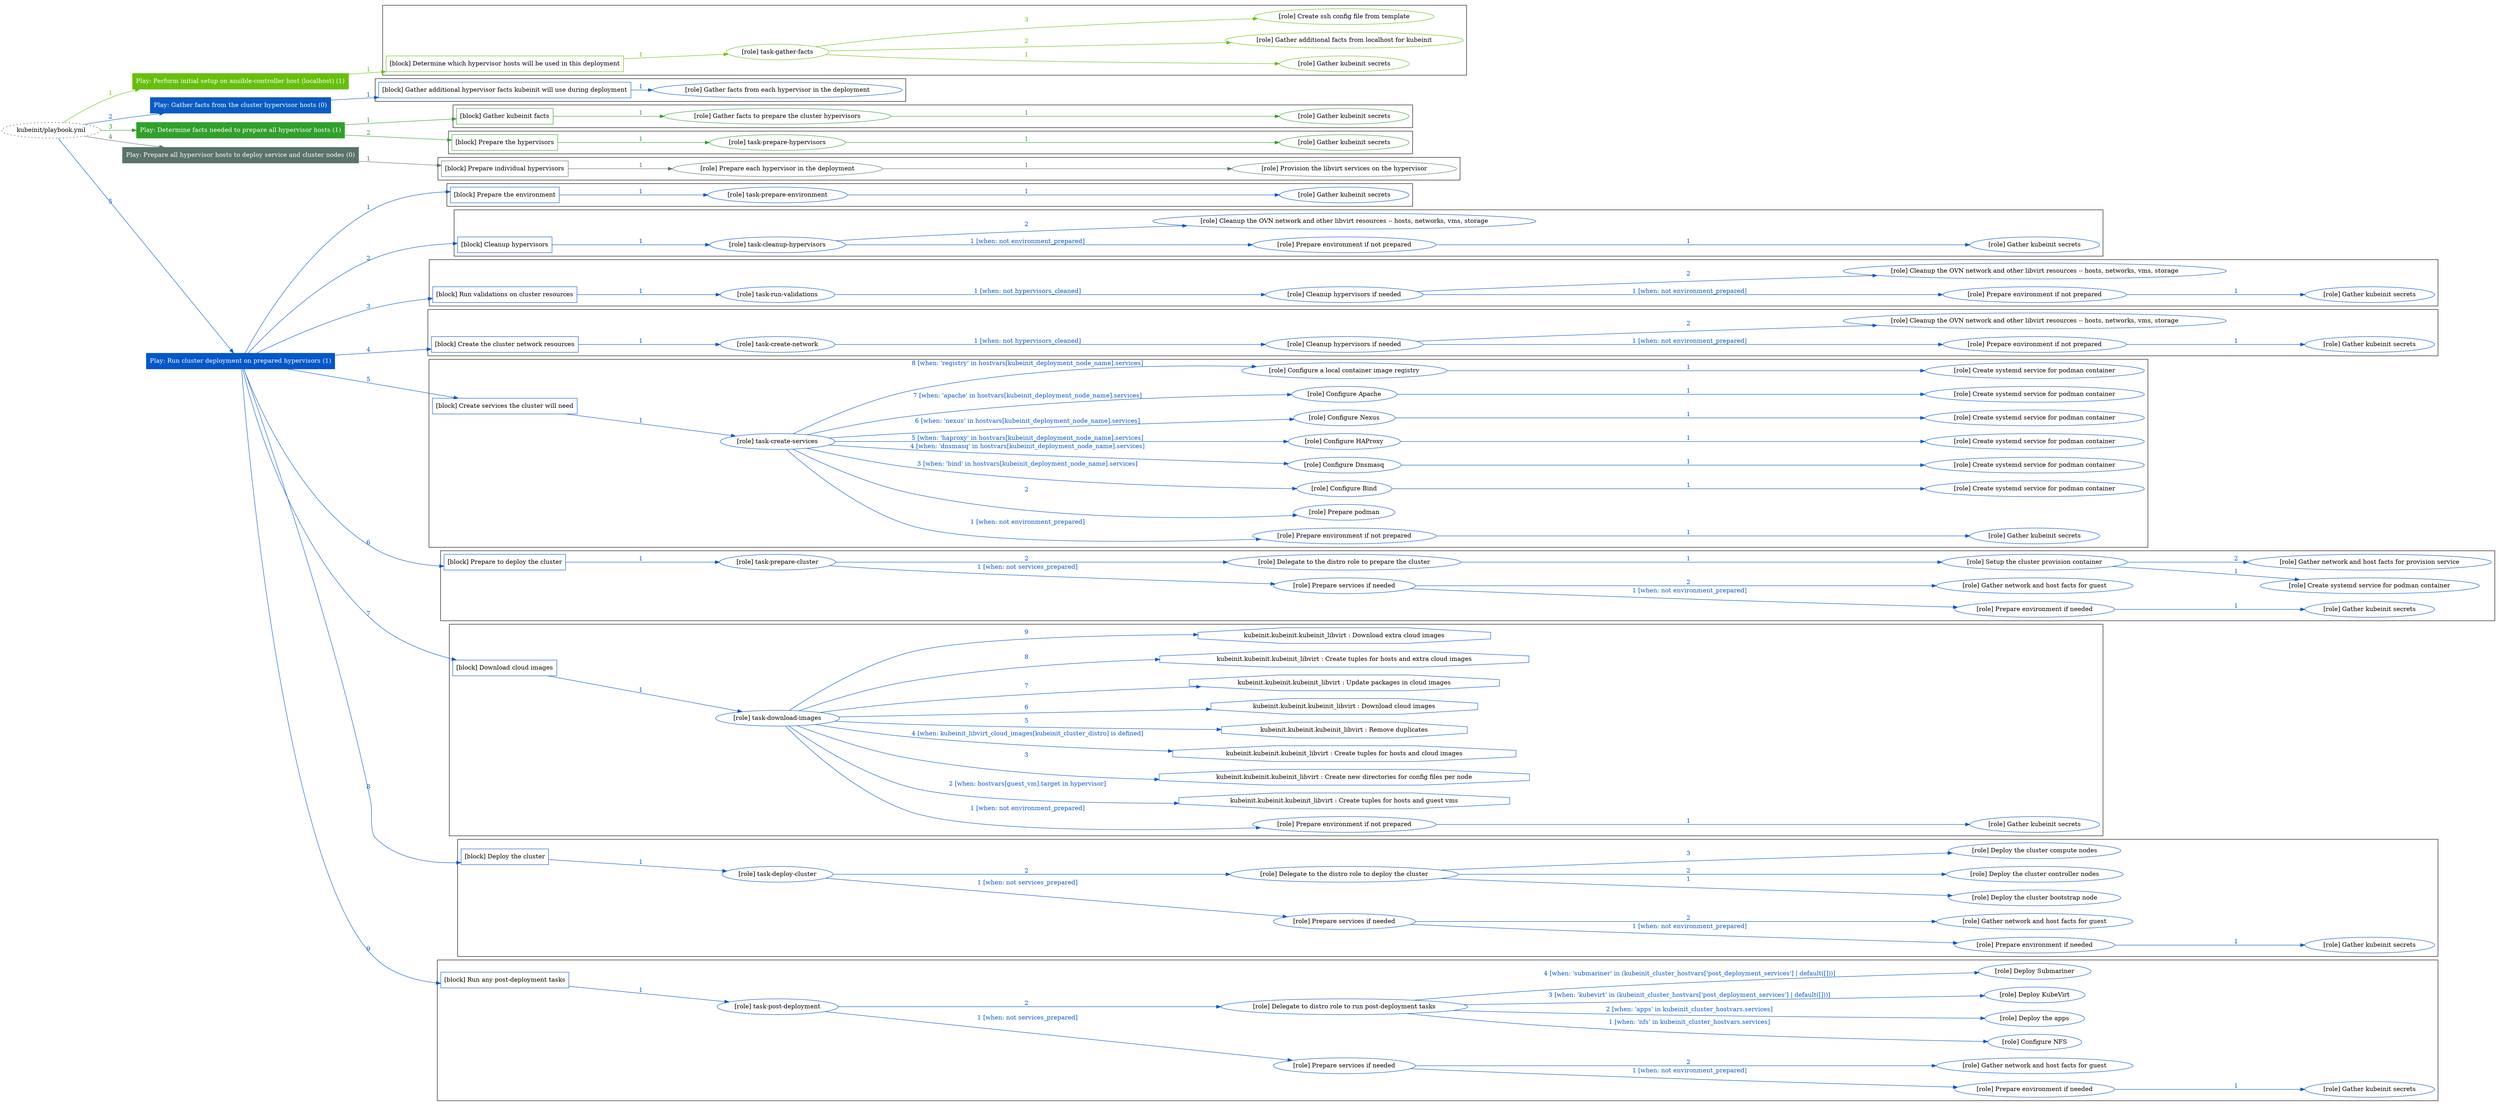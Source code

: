 digraph {
	graph [concentrate=true ordering=in rankdir=LR ratio=fill]
	edge [esep=5 sep=10]
	"kubeinit/playbook.yml" [URL="/home/runner/work/kubeinit/kubeinit/kubeinit/playbook.yml" id=playbook_0c4034af style=dotted]
	"kubeinit/playbook.yml" -> play_01382a8c [label="1 " color="#67bf0d" fontcolor="#67bf0d" id=edge_7ca1519f labeltooltip="1 " tooltip="1 "]
	subgraph "Play: Perform initial setup on ansible-controller host (localhost) (1)" {
		play_01382a8c [label="Play: Perform initial setup on ansible-controller host (localhost) (1)" URL="/home/runner/work/kubeinit/kubeinit/kubeinit/playbook.yml" color="#67bf0d" fontcolor="#ffffff" id=play_01382a8c shape=box style=filled tooltip=localhost]
		play_01382a8c -> block_61e9c9c6 [label=1 color="#67bf0d" fontcolor="#67bf0d" id=edge_b92d5956 labeltooltip=1 tooltip=1]
		subgraph cluster_block_61e9c9c6 {
			block_61e9c9c6 [label="[block] Determine which hypervisor hosts will be used in this deployment" URL="/home/runner/work/kubeinit/kubeinit/kubeinit/playbook.yml" color="#67bf0d" id=block_61e9c9c6 labeltooltip="Determine which hypervisor hosts will be used in this deployment" shape=box tooltip="Determine which hypervisor hosts will be used in this deployment"]
			block_61e9c9c6 -> role_ac77884d [label="1 " color="#67bf0d" fontcolor="#67bf0d" id=edge_ffaf3c11 labeltooltip="1 " tooltip="1 "]
			subgraph "task-gather-facts" {
				role_ac77884d [label="[role] task-gather-facts" URL="/home/runner/work/kubeinit/kubeinit/kubeinit/playbook.yml" color="#67bf0d" id=role_ac77884d tooltip="task-gather-facts"]
				role_ac77884d -> role_dbbcd152 [label="1 " color="#67bf0d" fontcolor="#67bf0d" id=edge_13132b70 labeltooltip="1 " tooltip="1 "]
				subgraph "Gather kubeinit secrets" {
					role_dbbcd152 [label="[role] Gather kubeinit secrets" URL="/home/runner/.ansible/collections/ansible_collections/kubeinit/kubeinit/roles/kubeinit_prepare/tasks/build_hypervisors_group.yml" color="#67bf0d" id=role_dbbcd152 tooltip="Gather kubeinit secrets"]
				}
				role_ac77884d -> role_6dbbf831 [label="2 " color="#67bf0d" fontcolor="#67bf0d" id=edge_38f51fab labeltooltip="2 " tooltip="2 "]
				subgraph "Gather additional facts from localhost for kubeinit" {
					role_6dbbf831 [label="[role] Gather additional facts from localhost for kubeinit" URL="/home/runner/.ansible/collections/ansible_collections/kubeinit/kubeinit/roles/kubeinit_prepare/tasks/build_hypervisors_group.yml" color="#67bf0d" id=role_6dbbf831 tooltip="Gather additional facts from localhost for kubeinit"]
				}
				role_ac77884d -> role_aeeda774 [label="3 " color="#67bf0d" fontcolor="#67bf0d" id=edge_ed9e3f8f labeltooltip="3 " tooltip="3 "]
				subgraph "Create ssh config file from template" {
					role_aeeda774 [label="[role] Create ssh config file from template" URL="/home/runner/.ansible/collections/ansible_collections/kubeinit/kubeinit/roles/kubeinit_prepare/tasks/build_hypervisors_group.yml" color="#67bf0d" id=role_aeeda774 tooltip="Create ssh config file from template"]
				}
			}
		}
	}
	"kubeinit/playbook.yml" -> play_a948f12c [label="2 " color="#0a5bc2" fontcolor="#0a5bc2" id=edge_4f144492 labeltooltip="2 " tooltip="2 "]
	subgraph "Play: Gather facts from the cluster hypervisor hosts (0)" {
		play_a948f12c [label="Play: Gather facts from the cluster hypervisor hosts (0)" URL="/home/runner/work/kubeinit/kubeinit/kubeinit/playbook.yml" color="#0a5bc2" fontcolor="#ffffff" id=play_a948f12c shape=box style=filled tooltip="Play: Gather facts from the cluster hypervisor hosts (0)"]
		play_a948f12c -> block_767c24af [label=1 color="#0a5bc2" fontcolor="#0a5bc2" id=edge_8d8b021b labeltooltip=1 tooltip=1]
		subgraph cluster_block_767c24af {
			block_767c24af [label="[block] Gather additional hypervisor facts kubeinit will use during deployment" URL="/home/runner/work/kubeinit/kubeinit/kubeinit/playbook.yml" color="#0a5bc2" id=block_767c24af labeltooltip="Gather additional hypervisor facts kubeinit will use during deployment" shape=box tooltip="Gather additional hypervisor facts kubeinit will use during deployment"]
			block_767c24af -> role_d0640279 [label="1 " color="#0a5bc2" fontcolor="#0a5bc2" id=edge_3ca13734 labeltooltip="1 " tooltip="1 "]
			subgraph "Gather facts from each hypervisor in the deployment" {
				role_d0640279 [label="[role] Gather facts from each hypervisor in the deployment" URL="/home/runner/work/kubeinit/kubeinit/kubeinit/playbook.yml" color="#0a5bc2" id=role_d0640279 tooltip="Gather facts from each hypervisor in the deployment"]
			}
		}
	}
	"kubeinit/playbook.yml" -> play_6164cb11 [label="3 " color="#31a02c" fontcolor="#31a02c" id=edge_bac2fcc4 labeltooltip="3 " tooltip="3 "]
	subgraph "Play: Determine facts needed to prepare all hypervisor hosts (1)" {
		play_6164cb11 [label="Play: Determine facts needed to prepare all hypervisor hosts (1)" URL="/home/runner/work/kubeinit/kubeinit/kubeinit/playbook.yml" color="#31a02c" fontcolor="#ffffff" id=play_6164cb11 shape=box style=filled tooltip=localhost]
		play_6164cb11 -> block_c85a8350 [label=1 color="#31a02c" fontcolor="#31a02c" id=edge_84d4e0a1 labeltooltip=1 tooltip=1]
		subgraph cluster_block_c85a8350 {
			block_c85a8350 [label="[block] Gather kubeinit facts" URL="/home/runner/work/kubeinit/kubeinit/kubeinit/playbook.yml" color="#31a02c" id=block_c85a8350 labeltooltip="Gather kubeinit facts" shape=box tooltip="Gather kubeinit facts"]
			block_c85a8350 -> role_ac14a3a8 [label="1 " color="#31a02c" fontcolor="#31a02c" id=edge_90210085 labeltooltip="1 " tooltip="1 "]
			subgraph "Gather facts to prepare the cluster hypervisors" {
				role_ac14a3a8 [label="[role] Gather facts to prepare the cluster hypervisors" URL="/home/runner/work/kubeinit/kubeinit/kubeinit/playbook.yml" color="#31a02c" id=role_ac14a3a8 tooltip="Gather facts to prepare the cluster hypervisors"]
				role_ac14a3a8 -> role_cc850f2a [label="1 " color="#31a02c" fontcolor="#31a02c" id=edge_b04a1572 labeltooltip="1 " tooltip="1 "]
				subgraph "Gather kubeinit secrets" {
					role_cc850f2a [label="[role] Gather kubeinit secrets" URL="/home/runner/.ansible/collections/ansible_collections/kubeinit/kubeinit/roles/kubeinit_prepare/tasks/gather_kubeinit_facts.yml" color="#31a02c" id=role_cc850f2a tooltip="Gather kubeinit secrets"]
				}
			}
		}
		play_6164cb11 -> block_5d059080 [label=2 color="#31a02c" fontcolor="#31a02c" id=edge_26edb04d labeltooltip=2 tooltip=2]
		subgraph cluster_block_5d059080 {
			block_5d059080 [label="[block] Prepare the hypervisors" URL="/home/runner/work/kubeinit/kubeinit/kubeinit/playbook.yml" color="#31a02c" id=block_5d059080 labeltooltip="Prepare the hypervisors" shape=box tooltip="Prepare the hypervisors"]
			block_5d059080 -> role_b15dc34c [label="1 " color="#31a02c" fontcolor="#31a02c" id=edge_45bc85a3 labeltooltip="1 " tooltip="1 "]
			subgraph "task-prepare-hypervisors" {
				role_b15dc34c [label="[role] task-prepare-hypervisors" URL="/home/runner/work/kubeinit/kubeinit/kubeinit/playbook.yml" color="#31a02c" id=role_b15dc34c tooltip="task-prepare-hypervisors"]
				role_b15dc34c -> role_e6df6607 [label="1 " color="#31a02c" fontcolor="#31a02c" id=edge_8de70ebf labeltooltip="1 " tooltip="1 "]
				subgraph "Gather kubeinit secrets" {
					role_e6df6607 [label="[role] Gather kubeinit secrets" URL="/home/runner/.ansible/collections/ansible_collections/kubeinit/kubeinit/roles/kubeinit_prepare/tasks/gather_kubeinit_facts.yml" color="#31a02c" id=role_e6df6607 tooltip="Gather kubeinit secrets"]
				}
			}
		}
	}
	"kubeinit/playbook.yml" -> play_cdebf226 [label="4 " color="#5a726a" fontcolor="#5a726a" id=edge_4098ccab labeltooltip="4 " tooltip="4 "]
	subgraph "Play: Prepare all hypervisor hosts to deploy service and cluster nodes (0)" {
		play_cdebf226 [label="Play: Prepare all hypervisor hosts to deploy service and cluster nodes (0)" URL="/home/runner/work/kubeinit/kubeinit/kubeinit/playbook.yml" color="#5a726a" fontcolor="#ffffff" id=play_cdebf226 shape=box style=filled tooltip="Play: Prepare all hypervisor hosts to deploy service and cluster nodes (0)"]
		play_cdebf226 -> block_e8691c03 [label=1 color="#5a726a" fontcolor="#5a726a" id=edge_dbfa6eb2 labeltooltip=1 tooltip=1]
		subgraph cluster_block_e8691c03 {
			block_e8691c03 [label="[block] Prepare individual hypervisors" URL="/home/runner/work/kubeinit/kubeinit/kubeinit/playbook.yml" color="#5a726a" id=block_e8691c03 labeltooltip="Prepare individual hypervisors" shape=box tooltip="Prepare individual hypervisors"]
			block_e8691c03 -> role_8b87e77f [label="1 " color="#5a726a" fontcolor="#5a726a" id=edge_30362069 labeltooltip="1 " tooltip="1 "]
			subgraph "Prepare each hypervisor in the deployment" {
				role_8b87e77f [label="[role] Prepare each hypervisor in the deployment" URL="/home/runner/work/kubeinit/kubeinit/kubeinit/playbook.yml" color="#5a726a" id=role_8b87e77f tooltip="Prepare each hypervisor in the deployment"]
				role_8b87e77f -> role_e1236ceb [label="1 " color="#5a726a" fontcolor="#5a726a" id=edge_34f0ee55 labeltooltip="1 " tooltip="1 "]
				subgraph "Provision the libvirt services on the hypervisor" {
					role_e1236ceb [label="[role] Provision the libvirt services on the hypervisor" URL="/home/runner/.ansible/collections/ansible_collections/kubeinit/kubeinit/roles/kubeinit_prepare/tasks/prepare_hypervisor.yml" color="#5a726a" id=role_e1236ceb tooltip="Provision the libvirt services on the hypervisor"]
				}
			}
		}
	}
	"kubeinit/playbook.yml" -> play_22519702 [label="5 " color="#0457c8" fontcolor="#0457c8" id=edge_5ff7ea78 labeltooltip="5 " tooltip="5 "]
	subgraph "Play: Run cluster deployment on prepared hypervisors (1)" {
		play_22519702 [label="Play: Run cluster deployment on prepared hypervisors (1)" URL="/home/runner/work/kubeinit/kubeinit/kubeinit/playbook.yml" color="#0457c8" fontcolor="#ffffff" id=play_22519702 shape=box style=filled tooltip=localhost]
		play_22519702 -> block_ce6a0bc0 [label=1 color="#0457c8" fontcolor="#0457c8" id=edge_1e77a475 labeltooltip=1 tooltip=1]
		subgraph cluster_block_ce6a0bc0 {
			block_ce6a0bc0 [label="[block] Prepare the environment" URL="/home/runner/work/kubeinit/kubeinit/kubeinit/playbook.yml" color="#0457c8" id=block_ce6a0bc0 labeltooltip="Prepare the environment" shape=box tooltip="Prepare the environment"]
			block_ce6a0bc0 -> role_17766190 [label="1 " color="#0457c8" fontcolor="#0457c8" id=edge_578e6934 labeltooltip="1 " tooltip="1 "]
			subgraph "task-prepare-environment" {
				role_17766190 [label="[role] task-prepare-environment" URL="/home/runner/work/kubeinit/kubeinit/kubeinit/playbook.yml" color="#0457c8" id=role_17766190 tooltip="task-prepare-environment"]
				role_17766190 -> role_a87cbbe2 [label="1 " color="#0457c8" fontcolor="#0457c8" id=edge_eeba7155 labeltooltip="1 " tooltip="1 "]
				subgraph "Gather kubeinit secrets" {
					role_a87cbbe2 [label="[role] Gather kubeinit secrets" URL="/home/runner/.ansible/collections/ansible_collections/kubeinit/kubeinit/roles/kubeinit_prepare/tasks/gather_kubeinit_facts.yml" color="#0457c8" id=role_a87cbbe2 tooltip="Gather kubeinit secrets"]
				}
			}
		}
		play_22519702 -> block_86594acc [label=2 color="#0457c8" fontcolor="#0457c8" id=edge_0fb513d5 labeltooltip=2 tooltip=2]
		subgraph cluster_block_86594acc {
			block_86594acc [label="[block] Cleanup hypervisors" URL="/home/runner/work/kubeinit/kubeinit/kubeinit/playbook.yml" color="#0457c8" id=block_86594acc labeltooltip="Cleanup hypervisors" shape=box tooltip="Cleanup hypervisors"]
			block_86594acc -> role_300dd2e9 [label="1 " color="#0457c8" fontcolor="#0457c8" id=edge_ced53f6b labeltooltip="1 " tooltip="1 "]
			subgraph "task-cleanup-hypervisors" {
				role_300dd2e9 [label="[role] task-cleanup-hypervisors" URL="/home/runner/work/kubeinit/kubeinit/kubeinit/playbook.yml" color="#0457c8" id=role_300dd2e9 tooltip="task-cleanup-hypervisors"]
				role_300dd2e9 -> role_cfcafa6b [label="1 [when: not environment_prepared]" color="#0457c8" fontcolor="#0457c8" id=edge_18a152c3 labeltooltip="1 [when: not environment_prepared]" tooltip="1 [when: not environment_prepared]"]
				subgraph "Prepare environment if not prepared" {
					role_cfcafa6b [label="[role] Prepare environment if not prepared" URL="/home/runner/.ansible/collections/ansible_collections/kubeinit/kubeinit/roles/kubeinit_prepare/tasks/cleanup_hypervisors.yml" color="#0457c8" id=role_cfcafa6b tooltip="Prepare environment if not prepared"]
					role_cfcafa6b -> role_214d4d6c [label="1 " color="#0457c8" fontcolor="#0457c8" id=edge_fa99e850 labeltooltip="1 " tooltip="1 "]
					subgraph "Gather kubeinit secrets" {
						role_214d4d6c [label="[role] Gather kubeinit secrets" URL="/home/runner/.ansible/collections/ansible_collections/kubeinit/kubeinit/roles/kubeinit_prepare/tasks/gather_kubeinit_facts.yml" color="#0457c8" id=role_214d4d6c tooltip="Gather kubeinit secrets"]
					}
				}
				role_300dd2e9 -> role_ad7ad726 [label="2 " color="#0457c8" fontcolor="#0457c8" id=edge_c0827ff5 labeltooltip="2 " tooltip="2 "]
				subgraph "Cleanup the OVN network and other libvirt resources -- hosts, networks, vms, storage" {
					role_ad7ad726 [label="[role] Cleanup the OVN network and other libvirt resources -- hosts, networks, vms, storage" URL="/home/runner/.ansible/collections/ansible_collections/kubeinit/kubeinit/roles/kubeinit_prepare/tasks/cleanup_hypervisors.yml" color="#0457c8" id=role_ad7ad726 tooltip="Cleanup the OVN network and other libvirt resources -- hosts, networks, vms, storage"]
				}
			}
		}
		play_22519702 -> block_76f3a507 [label=3 color="#0457c8" fontcolor="#0457c8" id=edge_8a0a018c labeltooltip=3 tooltip=3]
		subgraph cluster_block_76f3a507 {
			block_76f3a507 [label="[block] Run validations on cluster resources" URL="/home/runner/work/kubeinit/kubeinit/kubeinit/playbook.yml" color="#0457c8" id=block_76f3a507 labeltooltip="Run validations on cluster resources" shape=box tooltip="Run validations on cluster resources"]
			block_76f3a507 -> role_7f72339a [label="1 " color="#0457c8" fontcolor="#0457c8" id=edge_49782b2b labeltooltip="1 " tooltip="1 "]
			subgraph "task-run-validations" {
				role_7f72339a [label="[role] task-run-validations" URL="/home/runner/work/kubeinit/kubeinit/kubeinit/playbook.yml" color="#0457c8" id=role_7f72339a tooltip="task-run-validations"]
				role_7f72339a -> role_59c6556d [label="1 [when: not hypervisors_cleaned]" color="#0457c8" fontcolor="#0457c8" id=edge_0b4122a8 labeltooltip="1 [when: not hypervisors_cleaned]" tooltip="1 [when: not hypervisors_cleaned]"]
				subgraph "Cleanup hypervisors if needed" {
					role_59c6556d [label="[role] Cleanup hypervisors if needed" URL="/home/runner/.ansible/collections/ansible_collections/kubeinit/kubeinit/roles/kubeinit_validations/tasks/main.yml" color="#0457c8" id=role_59c6556d tooltip="Cleanup hypervisors if needed"]
					role_59c6556d -> role_9effcd84 [label="1 [when: not environment_prepared]" color="#0457c8" fontcolor="#0457c8" id=edge_0b4fb4c8 labeltooltip="1 [when: not environment_prepared]" tooltip="1 [when: not environment_prepared]"]
					subgraph "Prepare environment if not prepared" {
						role_9effcd84 [label="[role] Prepare environment if not prepared" URL="/home/runner/.ansible/collections/ansible_collections/kubeinit/kubeinit/roles/kubeinit_prepare/tasks/cleanup_hypervisors.yml" color="#0457c8" id=role_9effcd84 tooltip="Prepare environment if not prepared"]
						role_9effcd84 -> role_30c7a681 [label="1 " color="#0457c8" fontcolor="#0457c8" id=edge_eb7b18d3 labeltooltip="1 " tooltip="1 "]
						subgraph "Gather kubeinit secrets" {
							role_30c7a681 [label="[role] Gather kubeinit secrets" URL="/home/runner/.ansible/collections/ansible_collections/kubeinit/kubeinit/roles/kubeinit_prepare/tasks/gather_kubeinit_facts.yml" color="#0457c8" id=role_30c7a681 tooltip="Gather kubeinit secrets"]
						}
					}
					role_59c6556d -> role_5794dec2 [label="2 " color="#0457c8" fontcolor="#0457c8" id=edge_1cc82289 labeltooltip="2 " tooltip="2 "]
					subgraph "Cleanup the OVN network and other libvirt resources -- hosts, networks, vms, storage" {
						role_5794dec2 [label="[role] Cleanup the OVN network and other libvirt resources -- hosts, networks, vms, storage" URL="/home/runner/.ansible/collections/ansible_collections/kubeinit/kubeinit/roles/kubeinit_prepare/tasks/cleanup_hypervisors.yml" color="#0457c8" id=role_5794dec2 tooltip="Cleanup the OVN network and other libvirt resources -- hosts, networks, vms, storage"]
					}
				}
			}
		}
		play_22519702 -> block_51c7a932 [label=4 color="#0457c8" fontcolor="#0457c8" id=edge_30811ff5 labeltooltip=4 tooltip=4]
		subgraph cluster_block_51c7a932 {
			block_51c7a932 [label="[block] Create the cluster network resources" URL="/home/runner/work/kubeinit/kubeinit/kubeinit/playbook.yml" color="#0457c8" id=block_51c7a932 labeltooltip="Create the cluster network resources" shape=box tooltip="Create the cluster network resources"]
			block_51c7a932 -> role_dc825fb7 [label="1 " color="#0457c8" fontcolor="#0457c8" id=edge_edb36a8e labeltooltip="1 " tooltip="1 "]
			subgraph "task-create-network" {
				role_dc825fb7 [label="[role] task-create-network" URL="/home/runner/work/kubeinit/kubeinit/kubeinit/playbook.yml" color="#0457c8" id=role_dc825fb7 tooltip="task-create-network"]
				role_dc825fb7 -> role_842aafac [label="1 [when: not hypervisors_cleaned]" color="#0457c8" fontcolor="#0457c8" id=edge_63d9aa31 labeltooltip="1 [when: not hypervisors_cleaned]" tooltip="1 [when: not hypervisors_cleaned]"]
				subgraph "Cleanup hypervisors if needed" {
					role_842aafac [label="[role] Cleanup hypervisors if needed" URL="/home/runner/.ansible/collections/ansible_collections/kubeinit/kubeinit/roles/kubeinit_libvirt/tasks/create_network.yml" color="#0457c8" id=role_842aafac tooltip="Cleanup hypervisors if needed"]
					role_842aafac -> role_f2897b82 [label="1 [when: not environment_prepared]" color="#0457c8" fontcolor="#0457c8" id=edge_a1533bdc labeltooltip="1 [when: not environment_prepared]" tooltip="1 [when: not environment_prepared]"]
					subgraph "Prepare environment if not prepared" {
						role_f2897b82 [label="[role] Prepare environment if not prepared" URL="/home/runner/.ansible/collections/ansible_collections/kubeinit/kubeinit/roles/kubeinit_prepare/tasks/cleanup_hypervisors.yml" color="#0457c8" id=role_f2897b82 tooltip="Prepare environment if not prepared"]
						role_f2897b82 -> role_32b7ad71 [label="1 " color="#0457c8" fontcolor="#0457c8" id=edge_f5f7265c labeltooltip="1 " tooltip="1 "]
						subgraph "Gather kubeinit secrets" {
							role_32b7ad71 [label="[role] Gather kubeinit secrets" URL="/home/runner/.ansible/collections/ansible_collections/kubeinit/kubeinit/roles/kubeinit_prepare/tasks/gather_kubeinit_facts.yml" color="#0457c8" id=role_32b7ad71 tooltip="Gather kubeinit secrets"]
						}
					}
					role_842aafac -> role_f1e458d9 [label="2 " color="#0457c8" fontcolor="#0457c8" id=edge_3cf1a172 labeltooltip="2 " tooltip="2 "]
					subgraph "Cleanup the OVN network and other libvirt resources -- hosts, networks, vms, storage" {
						role_f1e458d9 [label="[role] Cleanup the OVN network and other libvirt resources -- hosts, networks, vms, storage" URL="/home/runner/.ansible/collections/ansible_collections/kubeinit/kubeinit/roles/kubeinit_prepare/tasks/cleanup_hypervisors.yml" color="#0457c8" id=role_f1e458d9 tooltip="Cleanup the OVN network and other libvirt resources -- hosts, networks, vms, storage"]
					}
				}
			}
		}
		play_22519702 -> block_6ce3659a [label=5 color="#0457c8" fontcolor="#0457c8" id=edge_a800b03f labeltooltip=5 tooltip=5]
		subgraph cluster_block_6ce3659a {
			block_6ce3659a [label="[block] Create services the cluster will need" URL="/home/runner/work/kubeinit/kubeinit/kubeinit/playbook.yml" color="#0457c8" id=block_6ce3659a labeltooltip="Create services the cluster will need" shape=box tooltip="Create services the cluster will need"]
			block_6ce3659a -> role_32b38fb4 [label="1 " color="#0457c8" fontcolor="#0457c8" id=edge_b62bc4c9 labeltooltip="1 " tooltip="1 "]
			subgraph "task-create-services" {
				role_32b38fb4 [label="[role] task-create-services" URL="/home/runner/work/kubeinit/kubeinit/kubeinit/playbook.yml" color="#0457c8" id=role_32b38fb4 tooltip="task-create-services"]
				role_32b38fb4 -> role_2380cc36 [label="1 [when: not environment_prepared]" color="#0457c8" fontcolor="#0457c8" id=edge_6c71ebd5 labeltooltip="1 [when: not environment_prepared]" tooltip="1 [when: not environment_prepared]"]
				subgraph "Prepare environment if not prepared" {
					role_2380cc36 [label="[role] Prepare environment if not prepared" URL="/home/runner/.ansible/collections/ansible_collections/kubeinit/kubeinit/roles/kubeinit_services/tasks/main.yml" color="#0457c8" id=role_2380cc36 tooltip="Prepare environment if not prepared"]
					role_2380cc36 -> role_985493cf [label="1 " color="#0457c8" fontcolor="#0457c8" id=edge_a37fb68c labeltooltip="1 " tooltip="1 "]
					subgraph "Gather kubeinit secrets" {
						role_985493cf [label="[role] Gather kubeinit secrets" URL="/home/runner/.ansible/collections/ansible_collections/kubeinit/kubeinit/roles/kubeinit_prepare/tasks/gather_kubeinit_facts.yml" color="#0457c8" id=role_985493cf tooltip="Gather kubeinit secrets"]
					}
				}
				role_32b38fb4 -> role_d178073f [label="2 " color="#0457c8" fontcolor="#0457c8" id=edge_e164cf2d labeltooltip="2 " tooltip="2 "]
				subgraph "Prepare podman" {
					role_d178073f [label="[role] Prepare podman" URL="/home/runner/.ansible/collections/ansible_collections/kubeinit/kubeinit/roles/kubeinit_services/tasks/00_create_service_pod.yml" color="#0457c8" id=role_d178073f tooltip="Prepare podman"]
				}
				role_32b38fb4 -> role_6d37242b [label="3 [when: 'bind' in hostvars[kubeinit_deployment_node_name].services]" color="#0457c8" fontcolor="#0457c8" id=edge_28f5a6d9 labeltooltip="3 [when: 'bind' in hostvars[kubeinit_deployment_node_name].services]" tooltip="3 [when: 'bind' in hostvars[kubeinit_deployment_node_name].services]"]
				subgraph "Configure Bind" {
					role_6d37242b [label="[role] Configure Bind" URL="/home/runner/.ansible/collections/ansible_collections/kubeinit/kubeinit/roles/kubeinit_services/tasks/start_services_containers.yml" color="#0457c8" id=role_6d37242b tooltip="Configure Bind"]
					role_6d37242b -> role_f9b19a8b [label="1 " color="#0457c8" fontcolor="#0457c8" id=edge_b3db6b6f labeltooltip="1 " tooltip="1 "]
					subgraph "Create systemd service for podman container" {
						role_f9b19a8b [label="[role] Create systemd service for podman container" URL="/home/runner/.ansible/collections/ansible_collections/kubeinit/kubeinit/roles/kubeinit_bind/tasks/main.yml" color="#0457c8" id=role_f9b19a8b tooltip="Create systemd service for podman container"]
					}
				}
				role_32b38fb4 -> role_0320c346 [label="4 [when: 'dnsmasq' in hostvars[kubeinit_deployment_node_name].services]" color="#0457c8" fontcolor="#0457c8" id=edge_7ef29c6b labeltooltip="4 [when: 'dnsmasq' in hostvars[kubeinit_deployment_node_name].services]" tooltip="4 [when: 'dnsmasq' in hostvars[kubeinit_deployment_node_name].services]"]
				subgraph "Configure Dnsmasq" {
					role_0320c346 [label="[role] Configure Dnsmasq" URL="/home/runner/.ansible/collections/ansible_collections/kubeinit/kubeinit/roles/kubeinit_services/tasks/start_services_containers.yml" color="#0457c8" id=role_0320c346 tooltip="Configure Dnsmasq"]
					role_0320c346 -> role_cf07ff58 [label="1 " color="#0457c8" fontcolor="#0457c8" id=edge_e3471f4f labeltooltip="1 " tooltip="1 "]
					subgraph "Create systemd service for podman container" {
						role_cf07ff58 [label="[role] Create systemd service for podman container" URL="/home/runner/.ansible/collections/ansible_collections/kubeinit/kubeinit/roles/kubeinit_dnsmasq/tasks/main.yml" color="#0457c8" id=role_cf07ff58 tooltip="Create systemd service for podman container"]
					}
				}
				role_32b38fb4 -> role_b7541b3d [label="5 [when: 'haproxy' in hostvars[kubeinit_deployment_node_name].services]" color="#0457c8" fontcolor="#0457c8" id=edge_1e8ef573 labeltooltip="5 [when: 'haproxy' in hostvars[kubeinit_deployment_node_name].services]" tooltip="5 [when: 'haproxy' in hostvars[kubeinit_deployment_node_name].services]"]
				subgraph "Configure HAProxy" {
					role_b7541b3d [label="[role] Configure HAProxy" URL="/home/runner/.ansible/collections/ansible_collections/kubeinit/kubeinit/roles/kubeinit_services/tasks/start_services_containers.yml" color="#0457c8" id=role_b7541b3d tooltip="Configure HAProxy"]
					role_b7541b3d -> role_4e61f402 [label="1 " color="#0457c8" fontcolor="#0457c8" id=edge_39dccb13 labeltooltip="1 " tooltip="1 "]
					subgraph "Create systemd service for podman container" {
						role_4e61f402 [label="[role] Create systemd service for podman container" URL="/home/runner/.ansible/collections/ansible_collections/kubeinit/kubeinit/roles/kubeinit_haproxy/tasks/main.yml" color="#0457c8" id=role_4e61f402 tooltip="Create systemd service for podman container"]
					}
				}
				role_32b38fb4 -> role_c7abc33c [label="6 [when: 'nexus' in hostvars[kubeinit_deployment_node_name].services]" color="#0457c8" fontcolor="#0457c8" id=edge_f84b889d labeltooltip="6 [when: 'nexus' in hostvars[kubeinit_deployment_node_name].services]" tooltip="6 [when: 'nexus' in hostvars[kubeinit_deployment_node_name].services]"]
				subgraph "Configure Nexus" {
					role_c7abc33c [label="[role] Configure Nexus" URL="/home/runner/.ansible/collections/ansible_collections/kubeinit/kubeinit/roles/kubeinit_services/tasks/start_services_containers.yml" color="#0457c8" id=role_c7abc33c tooltip="Configure Nexus"]
					role_c7abc33c -> role_63652bc2 [label="1 " color="#0457c8" fontcolor="#0457c8" id=edge_d85c74fd labeltooltip="1 " tooltip="1 "]
					subgraph "Create systemd service for podman container" {
						role_63652bc2 [label="[role] Create systemd service for podman container" URL="/home/runner/.ansible/collections/ansible_collections/kubeinit/kubeinit/roles/kubeinit_nexus/tasks/main.yml" color="#0457c8" id=role_63652bc2 tooltip="Create systemd service for podman container"]
					}
				}
				role_32b38fb4 -> role_91cbd028 [label="7 [when: 'apache' in hostvars[kubeinit_deployment_node_name].services]" color="#0457c8" fontcolor="#0457c8" id=edge_3d492546 labeltooltip="7 [when: 'apache' in hostvars[kubeinit_deployment_node_name].services]" tooltip="7 [when: 'apache' in hostvars[kubeinit_deployment_node_name].services]"]
				subgraph "Configure Apache" {
					role_91cbd028 [label="[role] Configure Apache" URL="/home/runner/.ansible/collections/ansible_collections/kubeinit/kubeinit/roles/kubeinit_services/tasks/start_services_containers.yml" color="#0457c8" id=role_91cbd028 tooltip="Configure Apache"]
					role_91cbd028 -> role_8c6fd952 [label="1 " color="#0457c8" fontcolor="#0457c8" id=edge_e5df027e labeltooltip="1 " tooltip="1 "]
					subgraph "Create systemd service for podman container" {
						role_8c6fd952 [label="[role] Create systemd service for podman container" URL="/home/runner/.ansible/collections/ansible_collections/kubeinit/kubeinit/roles/kubeinit_apache/tasks/main.yml" color="#0457c8" id=role_8c6fd952 tooltip="Create systemd service for podman container"]
					}
				}
				role_32b38fb4 -> role_e60f892b [label="8 [when: 'registry' in hostvars[kubeinit_deployment_node_name].services]" color="#0457c8" fontcolor="#0457c8" id=edge_d5702877 labeltooltip="8 [when: 'registry' in hostvars[kubeinit_deployment_node_name].services]" tooltip="8 [when: 'registry' in hostvars[kubeinit_deployment_node_name].services]"]
				subgraph "Configure a local container image registry" {
					role_e60f892b [label="[role] Configure a local container image registry" URL="/home/runner/.ansible/collections/ansible_collections/kubeinit/kubeinit/roles/kubeinit_services/tasks/start_services_containers.yml" color="#0457c8" id=role_e60f892b tooltip="Configure a local container image registry"]
					role_e60f892b -> role_33936f52 [label="1 " color="#0457c8" fontcolor="#0457c8" id=edge_800d3655 labeltooltip="1 " tooltip="1 "]
					subgraph "Create systemd service for podman container" {
						role_33936f52 [label="[role] Create systemd service for podman container" URL="/home/runner/.ansible/collections/ansible_collections/kubeinit/kubeinit/roles/kubeinit_registry/tasks/main.yml" color="#0457c8" id=role_33936f52 tooltip="Create systemd service for podman container"]
					}
				}
			}
		}
		play_22519702 -> block_171ed16e [label=6 color="#0457c8" fontcolor="#0457c8" id=edge_3e56903c labeltooltip=6 tooltip=6]
		subgraph cluster_block_171ed16e {
			block_171ed16e [label="[block] Prepare to deploy the cluster" URL="/home/runner/work/kubeinit/kubeinit/kubeinit/playbook.yml" color="#0457c8" id=block_171ed16e labeltooltip="Prepare to deploy the cluster" shape=box tooltip="Prepare to deploy the cluster"]
			block_171ed16e -> role_e8dbc506 [label="1 " color="#0457c8" fontcolor="#0457c8" id=edge_b9799bcc labeltooltip="1 " tooltip="1 "]
			subgraph "task-prepare-cluster" {
				role_e8dbc506 [label="[role] task-prepare-cluster" URL="/home/runner/work/kubeinit/kubeinit/kubeinit/playbook.yml" color="#0457c8" id=role_e8dbc506 tooltip="task-prepare-cluster"]
				role_e8dbc506 -> role_538a8d26 [label="1 [when: not services_prepared]" color="#0457c8" fontcolor="#0457c8" id=edge_a230b94b labeltooltip="1 [when: not services_prepared]" tooltip="1 [when: not services_prepared]"]
				subgraph "Prepare services if needed" {
					role_538a8d26 [label="[role] Prepare services if needed" URL="/home/runner/.ansible/collections/ansible_collections/kubeinit/kubeinit/roles/kubeinit_prepare/tasks/prepare_cluster.yml" color="#0457c8" id=role_538a8d26 tooltip="Prepare services if needed"]
					role_538a8d26 -> role_7858adaa [label="1 [when: not environment_prepared]" color="#0457c8" fontcolor="#0457c8" id=edge_f4285719 labeltooltip="1 [when: not environment_prepared]" tooltip="1 [when: not environment_prepared]"]
					subgraph "Prepare environment if needed" {
						role_7858adaa [label="[role] Prepare environment if needed" URL="/home/runner/.ansible/collections/ansible_collections/kubeinit/kubeinit/roles/kubeinit_services/tasks/prepare_services.yml" color="#0457c8" id=role_7858adaa tooltip="Prepare environment if needed"]
						role_7858adaa -> role_10b82d9f [label="1 " color="#0457c8" fontcolor="#0457c8" id=edge_ca0d39ba labeltooltip="1 " tooltip="1 "]
						subgraph "Gather kubeinit secrets" {
							role_10b82d9f [label="[role] Gather kubeinit secrets" URL="/home/runner/.ansible/collections/ansible_collections/kubeinit/kubeinit/roles/kubeinit_prepare/tasks/gather_kubeinit_facts.yml" color="#0457c8" id=role_10b82d9f tooltip="Gather kubeinit secrets"]
						}
					}
					role_538a8d26 -> role_af0c371d [label="2 " color="#0457c8" fontcolor="#0457c8" id=edge_124cac12 labeltooltip="2 " tooltip="2 "]
					subgraph "Gather network and host facts for guest" {
						role_af0c371d [label="[role] Gather network and host facts for guest" URL="/home/runner/.ansible/collections/ansible_collections/kubeinit/kubeinit/roles/kubeinit_services/tasks/prepare_services.yml" color="#0457c8" id=role_af0c371d tooltip="Gather network and host facts for guest"]
					}
				}
				role_e8dbc506 -> role_145fc612 [label="2 " color="#0457c8" fontcolor="#0457c8" id=edge_af0119cc labeltooltip="2 " tooltip="2 "]
				subgraph "Delegate to the distro role to prepare the cluster" {
					role_145fc612 [label="[role] Delegate to the distro role to prepare the cluster" URL="/home/runner/.ansible/collections/ansible_collections/kubeinit/kubeinit/roles/kubeinit_prepare/tasks/prepare_cluster.yml" color="#0457c8" id=role_145fc612 tooltip="Delegate to the distro role to prepare the cluster"]
					role_145fc612 -> role_e02d9db5 [label="1 " color="#0457c8" fontcolor="#0457c8" id=edge_9681c745 labeltooltip="1 " tooltip="1 "]
					subgraph "Setup the cluster provision container" {
						role_e02d9db5 [label="[role] Setup the cluster provision container" URL="/home/runner/.ansible/collections/ansible_collections/kubeinit/kubeinit/roles/kubeinit_okd/tasks/prepare_cluster.yml" color="#0457c8" id=role_e02d9db5 tooltip="Setup the cluster provision container"]
						role_e02d9db5 -> role_1a1d71bb [label="1 " color="#0457c8" fontcolor="#0457c8" id=edge_98189edb labeltooltip="1 " tooltip="1 "]
						subgraph "Create systemd service for podman container" {
							role_1a1d71bb [label="[role] Create systemd service for podman container" URL="/home/runner/.ansible/collections/ansible_collections/kubeinit/kubeinit/roles/kubeinit_services/tasks/create_provision_container.yml" color="#0457c8" id=role_1a1d71bb tooltip="Create systemd service for podman container"]
						}
						role_e02d9db5 -> role_8588bc12 [label="2 " color="#0457c8" fontcolor="#0457c8" id=edge_513757b0 labeltooltip="2 " tooltip="2 "]
						subgraph "Gather network and host facts for provision service" {
							role_8588bc12 [label="[role] Gather network and host facts for provision service" URL="/home/runner/.ansible/collections/ansible_collections/kubeinit/kubeinit/roles/kubeinit_services/tasks/create_provision_container.yml" color="#0457c8" id=role_8588bc12 tooltip="Gather network and host facts for provision service"]
						}
					}
				}
			}
		}
		play_22519702 -> block_17aaf898 [label=7 color="#0457c8" fontcolor="#0457c8" id=edge_11898016 labeltooltip=7 tooltip=7]
		subgraph cluster_block_17aaf898 {
			block_17aaf898 [label="[block] Download cloud images" URL="/home/runner/work/kubeinit/kubeinit/kubeinit/playbook.yml" color="#0457c8" id=block_17aaf898 labeltooltip="Download cloud images" shape=box tooltip="Download cloud images"]
			block_17aaf898 -> role_9b8bb849 [label="1 " color="#0457c8" fontcolor="#0457c8" id=edge_62f75e64 labeltooltip="1 " tooltip="1 "]
			subgraph "task-download-images" {
				role_9b8bb849 [label="[role] task-download-images" URL="/home/runner/work/kubeinit/kubeinit/kubeinit/playbook.yml" color="#0457c8" id=role_9b8bb849 tooltip="task-download-images"]
				role_9b8bb849 -> role_82be17f3 [label="1 [when: not environment_prepared]" color="#0457c8" fontcolor="#0457c8" id=edge_37413665 labeltooltip="1 [when: not environment_prepared]" tooltip="1 [when: not environment_prepared]"]
				subgraph "Prepare environment if not prepared" {
					role_82be17f3 [label="[role] Prepare environment if not prepared" URL="/home/runner/.ansible/collections/ansible_collections/kubeinit/kubeinit/roles/kubeinit_libvirt/tasks/download_cloud_images.yml" color="#0457c8" id=role_82be17f3 tooltip="Prepare environment if not prepared"]
					role_82be17f3 -> role_bbe27e98 [label="1 " color="#0457c8" fontcolor="#0457c8" id=edge_0d5dc8cc labeltooltip="1 " tooltip="1 "]
					subgraph "Gather kubeinit secrets" {
						role_bbe27e98 [label="[role] Gather kubeinit secrets" URL="/home/runner/.ansible/collections/ansible_collections/kubeinit/kubeinit/roles/kubeinit_prepare/tasks/gather_kubeinit_facts.yml" color="#0457c8" id=role_bbe27e98 tooltip="Gather kubeinit secrets"]
					}
				}
				task_91dc19be [label="kubeinit.kubeinit.kubeinit_libvirt : Create tuples for hosts and guest vms" URL="/home/runner/.ansible/collections/ansible_collections/kubeinit/kubeinit/roles/kubeinit_libvirt/tasks/download_cloud_images.yml" color="#0457c8" id=task_91dc19be shape=octagon tooltip="kubeinit.kubeinit.kubeinit_libvirt : Create tuples for hosts and guest vms"]
				role_9b8bb849 -> task_91dc19be [label="2 [when: hostvars[guest_vm].target in hypervisor]" color="#0457c8" fontcolor="#0457c8" id=edge_14d9ea73 labeltooltip="2 [when: hostvars[guest_vm].target in hypervisor]" tooltip="2 [when: hostvars[guest_vm].target in hypervisor]"]
				task_d4435366 [label="kubeinit.kubeinit.kubeinit_libvirt : Create new directories for config files per node" URL="/home/runner/.ansible/collections/ansible_collections/kubeinit/kubeinit/roles/kubeinit_libvirt/tasks/download_cloud_images.yml" color="#0457c8" id=task_d4435366 shape=octagon tooltip="kubeinit.kubeinit.kubeinit_libvirt : Create new directories for config files per node"]
				role_9b8bb849 -> task_d4435366 [label="3 " color="#0457c8" fontcolor="#0457c8" id=edge_f60e2fe4 labeltooltip="3 " tooltip="3 "]
				task_0643e023 [label="kubeinit.kubeinit.kubeinit_libvirt : Create tuples for hosts and cloud images" URL="/home/runner/.ansible/collections/ansible_collections/kubeinit/kubeinit/roles/kubeinit_libvirt/tasks/download_cloud_images.yml" color="#0457c8" id=task_0643e023 shape=octagon tooltip="kubeinit.kubeinit.kubeinit_libvirt : Create tuples for hosts and cloud images"]
				role_9b8bb849 -> task_0643e023 [label="4 [when: kubeinit_libvirt_cloud_images[kubeinit_cluster_distro] is defined]" color="#0457c8" fontcolor="#0457c8" id=edge_f085881e labeltooltip="4 [when: kubeinit_libvirt_cloud_images[kubeinit_cluster_distro] is defined]" tooltip="4 [when: kubeinit_libvirt_cloud_images[kubeinit_cluster_distro] is defined]"]
				task_8e3f19d3 [label="kubeinit.kubeinit.kubeinit_libvirt : Remove duplicates" URL="/home/runner/.ansible/collections/ansible_collections/kubeinit/kubeinit/roles/kubeinit_libvirt/tasks/download_cloud_images.yml" color="#0457c8" id=task_8e3f19d3 shape=octagon tooltip="kubeinit.kubeinit.kubeinit_libvirt : Remove duplicates"]
				role_9b8bb849 -> task_8e3f19d3 [label="5 " color="#0457c8" fontcolor="#0457c8" id=edge_5bd71c33 labeltooltip="5 " tooltip="5 "]
				task_13ec5986 [label="kubeinit.kubeinit.kubeinit_libvirt : Download cloud images" URL="/home/runner/.ansible/collections/ansible_collections/kubeinit/kubeinit/roles/kubeinit_libvirt/tasks/download_cloud_images.yml" color="#0457c8" id=task_13ec5986 shape=octagon tooltip="kubeinit.kubeinit.kubeinit_libvirt : Download cloud images"]
				role_9b8bb849 -> task_13ec5986 [label="6 " color="#0457c8" fontcolor="#0457c8" id=edge_080b17fe labeltooltip="6 " tooltip="6 "]
				task_9e398db1 [label="kubeinit.kubeinit.kubeinit_libvirt : Update packages in cloud images" URL="/home/runner/.ansible/collections/ansible_collections/kubeinit/kubeinit/roles/kubeinit_libvirt/tasks/download_cloud_images.yml" color="#0457c8" id=task_9e398db1 shape=octagon tooltip="kubeinit.kubeinit.kubeinit_libvirt : Update packages in cloud images"]
				role_9b8bb849 -> task_9e398db1 [label="7 " color="#0457c8" fontcolor="#0457c8" id=edge_f2e5766c labeltooltip="7 " tooltip="7 "]
				task_bbcd8141 [label="kubeinit.kubeinit.kubeinit_libvirt : Create tuples for hosts and extra cloud images" URL="/home/runner/.ansible/collections/ansible_collections/kubeinit/kubeinit/roles/kubeinit_libvirt/tasks/download_cloud_images.yml" color="#0457c8" id=task_bbcd8141 shape=octagon tooltip="kubeinit.kubeinit.kubeinit_libvirt : Create tuples for hosts and extra cloud images"]
				role_9b8bb849 -> task_bbcd8141 [label="8 " color="#0457c8" fontcolor="#0457c8" id=edge_592eec94 labeltooltip="8 " tooltip="8 "]
				task_c8ca1963 [label="kubeinit.kubeinit.kubeinit_libvirt : Download extra cloud images" URL="/home/runner/.ansible/collections/ansible_collections/kubeinit/kubeinit/roles/kubeinit_libvirt/tasks/download_cloud_images.yml" color="#0457c8" id=task_c8ca1963 shape=octagon tooltip="kubeinit.kubeinit.kubeinit_libvirt : Download extra cloud images"]
				role_9b8bb849 -> task_c8ca1963 [label="9 " color="#0457c8" fontcolor="#0457c8" id=edge_451bb779 labeltooltip="9 " tooltip="9 "]
			}
		}
		play_22519702 -> block_35b6e6c3 [label=8 color="#0457c8" fontcolor="#0457c8" id=edge_61d143ad labeltooltip=8 tooltip=8]
		subgraph cluster_block_35b6e6c3 {
			block_35b6e6c3 [label="[block] Deploy the cluster" URL="/home/runner/work/kubeinit/kubeinit/kubeinit/playbook.yml" color="#0457c8" id=block_35b6e6c3 labeltooltip="Deploy the cluster" shape=box tooltip="Deploy the cluster"]
			block_35b6e6c3 -> role_898e1231 [label="1 " color="#0457c8" fontcolor="#0457c8" id=edge_6e4a3255 labeltooltip="1 " tooltip="1 "]
			subgraph "task-deploy-cluster" {
				role_898e1231 [label="[role] task-deploy-cluster" URL="/home/runner/work/kubeinit/kubeinit/kubeinit/playbook.yml" color="#0457c8" id=role_898e1231 tooltip="task-deploy-cluster"]
				role_898e1231 -> role_96139f68 [label="1 [when: not services_prepared]" color="#0457c8" fontcolor="#0457c8" id=edge_4810c5cd labeltooltip="1 [when: not services_prepared]" tooltip="1 [when: not services_prepared]"]
				subgraph "Prepare services if needed" {
					role_96139f68 [label="[role] Prepare services if needed" URL="/home/runner/.ansible/collections/ansible_collections/kubeinit/kubeinit/roles/kubeinit_prepare/tasks/deploy_cluster.yml" color="#0457c8" id=role_96139f68 tooltip="Prepare services if needed"]
					role_96139f68 -> role_b186b2fc [label="1 [when: not environment_prepared]" color="#0457c8" fontcolor="#0457c8" id=edge_7fbce7ea labeltooltip="1 [when: not environment_prepared]" tooltip="1 [when: not environment_prepared]"]
					subgraph "Prepare environment if needed" {
						role_b186b2fc [label="[role] Prepare environment if needed" URL="/home/runner/.ansible/collections/ansible_collections/kubeinit/kubeinit/roles/kubeinit_services/tasks/prepare_services.yml" color="#0457c8" id=role_b186b2fc tooltip="Prepare environment if needed"]
						role_b186b2fc -> role_27f29205 [label="1 " color="#0457c8" fontcolor="#0457c8" id=edge_2c90a14c labeltooltip="1 " tooltip="1 "]
						subgraph "Gather kubeinit secrets" {
							role_27f29205 [label="[role] Gather kubeinit secrets" URL="/home/runner/.ansible/collections/ansible_collections/kubeinit/kubeinit/roles/kubeinit_prepare/tasks/gather_kubeinit_facts.yml" color="#0457c8" id=role_27f29205 tooltip="Gather kubeinit secrets"]
						}
					}
					role_96139f68 -> role_4b67d73d [label="2 " color="#0457c8" fontcolor="#0457c8" id=edge_636dad7a labeltooltip="2 " tooltip="2 "]
					subgraph "Gather network and host facts for guest" {
						role_4b67d73d [label="[role] Gather network and host facts for guest" URL="/home/runner/.ansible/collections/ansible_collections/kubeinit/kubeinit/roles/kubeinit_services/tasks/prepare_services.yml" color="#0457c8" id=role_4b67d73d tooltip="Gather network and host facts for guest"]
					}
				}
				role_898e1231 -> role_9275c7fb [label="2 " color="#0457c8" fontcolor="#0457c8" id=edge_9a53657c labeltooltip="2 " tooltip="2 "]
				subgraph "Delegate to the distro role to deploy the cluster" {
					role_9275c7fb [label="[role] Delegate to the distro role to deploy the cluster" URL="/home/runner/.ansible/collections/ansible_collections/kubeinit/kubeinit/roles/kubeinit_prepare/tasks/deploy_cluster.yml" color="#0457c8" id=role_9275c7fb tooltip="Delegate to the distro role to deploy the cluster"]
					role_9275c7fb -> role_865035db [label="1 " color="#0457c8" fontcolor="#0457c8" id=edge_0a565615 labeltooltip="1 " tooltip="1 "]
					subgraph "Deploy the cluster bootstrap node" {
						role_865035db [label="[role] Deploy the cluster bootstrap node" URL="/home/runner/.ansible/collections/ansible_collections/kubeinit/kubeinit/roles/kubeinit_okd/tasks/main.yml" color="#0457c8" id=role_865035db tooltip="Deploy the cluster bootstrap node"]
					}
					role_9275c7fb -> role_4697a015 [label="2 " color="#0457c8" fontcolor="#0457c8" id=edge_69604dde labeltooltip="2 " tooltip="2 "]
					subgraph "Deploy the cluster controller nodes" {
						role_4697a015 [label="[role] Deploy the cluster controller nodes" URL="/home/runner/.ansible/collections/ansible_collections/kubeinit/kubeinit/roles/kubeinit_okd/tasks/main.yml" color="#0457c8" id=role_4697a015 tooltip="Deploy the cluster controller nodes"]
					}
					role_9275c7fb -> role_84cd652f [label="3 " color="#0457c8" fontcolor="#0457c8" id=edge_eb9872e9 labeltooltip="3 " tooltip="3 "]
					subgraph "Deploy the cluster compute nodes" {
						role_84cd652f [label="[role] Deploy the cluster compute nodes" URL="/home/runner/.ansible/collections/ansible_collections/kubeinit/kubeinit/roles/kubeinit_okd/tasks/main.yml" color="#0457c8" id=role_84cd652f tooltip="Deploy the cluster compute nodes"]
					}
				}
			}
		}
		play_22519702 -> block_909b10a8 [label=9 color="#0457c8" fontcolor="#0457c8" id=edge_9efc851c labeltooltip=9 tooltip=9]
		subgraph cluster_block_909b10a8 {
			block_909b10a8 [label="[block] Run any post-deployment tasks" URL="/home/runner/work/kubeinit/kubeinit/kubeinit/playbook.yml" color="#0457c8" id=block_909b10a8 labeltooltip="Run any post-deployment tasks" shape=box tooltip="Run any post-deployment tasks"]
			block_909b10a8 -> role_e98b2f9e [label="1 " color="#0457c8" fontcolor="#0457c8" id=edge_7c01c55b labeltooltip="1 " tooltip="1 "]
			subgraph "task-post-deployment" {
				role_e98b2f9e [label="[role] task-post-deployment" URL="/home/runner/work/kubeinit/kubeinit/kubeinit/playbook.yml" color="#0457c8" id=role_e98b2f9e tooltip="task-post-deployment"]
				role_e98b2f9e -> role_aaac2fa4 [label="1 [when: not services_prepared]" color="#0457c8" fontcolor="#0457c8" id=edge_2b8a124d labeltooltip="1 [when: not services_prepared]" tooltip="1 [when: not services_prepared]"]
				subgraph "Prepare services if needed" {
					role_aaac2fa4 [label="[role] Prepare services if needed" URL="/home/runner/.ansible/collections/ansible_collections/kubeinit/kubeinit/roles/kubeinit_prepare/tasks/post_deployment.yml" color="#0457c8" id=role_aaac2fa4 tooltip="Prepare services if needed"]
					role_aaac2fa4 -> role_1afff52f [label="1 [when: not environment_prepared]" color="#0457c8" fontcolor="#0457c8" id=edge_a1549483 labeltooltip="1 [when: not environment_prepared]" tooltip="1 [when: not environment_prepared]"]
					subgraph "Prepare environment if needed" {
						role_1afff52f [label="[role] Prepare environment if needed" URL="/home/runner/.ansible/collections/ansible_collections/kubeinit/kubeinit/roles/kubeinit_services/tasks/prepare_services.yml" color="#0457c8" id=role_1afff52f tooltip="Prepare environment if needed"]
						role_1afff52f -> role_68d4d4a8 [label="1 " color="#0457c8" fontcolor="#0457c8" id=edge_6ce20b3e labeltooltip="1 " tooltip="1 "]
						subgraph "Gather kubeinit secrets" {
							role_68d4d4a8 [label="[role] Gather kubeinit secrets" URL="/home/runner/.ansible/collections/ansible_collections/kubeinit/kubeinit/roles/kubeinit_prepare/tasks/gather_kubeinit_facts.yml" color="#0457c8" id=role_68d4d4a8 tooltip="Gather kubeinit secrets"]
						}
					}
					role_aaac2fa4 -> role_6a24de8d [label="2 " color="#0457c8" fontcolor="#0457c8" id=edge_998df656 labeltooltip="2 " tooltip="2 "]
					subgraph "Gather network and host facts for guest" {
						role_6a24de8d [label="[role] Gather network and host facts for guest" URL="/home/runner/.ansible/collections/ansible_collections/kubeinit/kubeinit/roles/kubeinit_services/tasks/prepare_services.yml" color="#0457c8" id=role_6a24de8d tooltip="Gather network and host facts for guest"]
					}
				}
				role_e98b2f9e -> role_80ce0661 [label="2 " color="#0457c8" fontcolor="#0457c8" id=edge_19a0525a labeltooltip="2 " tooltip="2 "]
				subgraph "Delegate to distro role to run post-deployment tasks" {
					role_80ce0661 [label="[role] Delegate to distro role to run post-deployment tasks" URL="/home/runner/.ansible/collections/ansible_collections/kubeinit/kubeinit/roles/kubeinit_prepare/tasks/post_deployment.yml" color="#0457c8" id=role_80ce0661 tooltip="Delegate to distro role to run post-deployment tasks"]
					role_80ce0661 -> role_4390384c [label="1 [when: 'nfs' in kubeinit_cluster_hostvars.services]" color="#0457c8" fontcolor="#0457c8" id=edge_bed27579 labeltooltip="1 [when: 'nfs' in kubeinit_cluster_hostvars.services]" tooltip="1 [when: 'nfs' in kubeinit_cluster_hostvars.services]"]
					subgraph "Configure NFS" {
						role_4390384c [label="[role] Configure NFS" URL="/home/runner/.ansible/collections/ansible_collections/kubeinit/kubeinit/roles/kubeinit_okd/tasks/post_deployment_tasks.yml" color="#0457c8" id=role_4390384c tooltip="Configure NFS"]
					}
					role_80ce0661 -> role_668dcd0a [label="2 [when: 'apps' in kubeinit_cluster_hostvars.services]" color="#0457c8" fontcolor="#0457c8" id=edge_f3de079c labeltooltip="2 [when: 'apps' in kubeinit_cluster_hostvars.services]" tooltip="2 [when: 'apps' in kubeinit_cluster_hostvars.services]"]
					subgraph "Deploy the apps" {
						role_668dcd0a [label="[role] Deploy the apps" URL="/home/runner/.ansible/collections/ansible_collections/kubeinit/kubeinit/roles/kubeinit_okd/tasks/post_deployment_tasks.yml" color="#0457c8" id=role_668dcd0a tooltip="Deploy the apps"]
					}
					role_80ce0661 -> role_67c05968 [label="3 [when: 'kubevirt' in (kubeinit_cluster_hostvars['post_deployment_services'] | default([]))]" color="#0457c8" fontcolor="#0457c8" id=edge_21d81cd6 labeltooltip="3 [when: 'kubevirt' in (kubeinit_cluster_hostvars['post_deployment_services'] | default([]))]" tooltip="3 [when: 'kubevirt' in (kubeinit_cluster_hostvars['post_deployment_services'] | default([]))]"]
					subgraph "Deploy KubeVirt" {
						role_67c05968 [label="[role] Deploy KubeVirt" URL="/home/runner/.ansible/collections/ansible_collections/kubeinit/kubeinit/roles/kubeinit_okd/tasks/post_deployment_tasks.yml" color="#0457c8" id=role_67c05968 tooltip="Deploy KubeVirt"]
					}
					role_80ce0661 -> role_302009d2 [label="4 [when: 'submariner' in (kubeinit_cluster_hostvars['post_deployment_services'] | default([]))]" color="#0457c8" fontcolor="#0457c8" id=edge_75351352 labeltooltip="4 [when: 'submariner' in (kubeinit_cluster_hostvars['post_deployment_services'] | default([]))]" tooltip="4 [when: 'submariner' in (kubeinit_cluster_hostvars['post_deployment_services'] | default([]))]"]
					subgraph "Deploy Submariner" {
						role_302009d2 [label="[role] Deploy Submariner" URL="/home/runner/.ansible/collections/ansible_collections/kubeinit/kubeinit/roles/kubeinit_okd/tasks/post_deployment_tasks.yml" color="#0457c8" id=role_302009d2 tooltip="Deploy Submariner"]
					}
				}
			}
		}
	}
}
